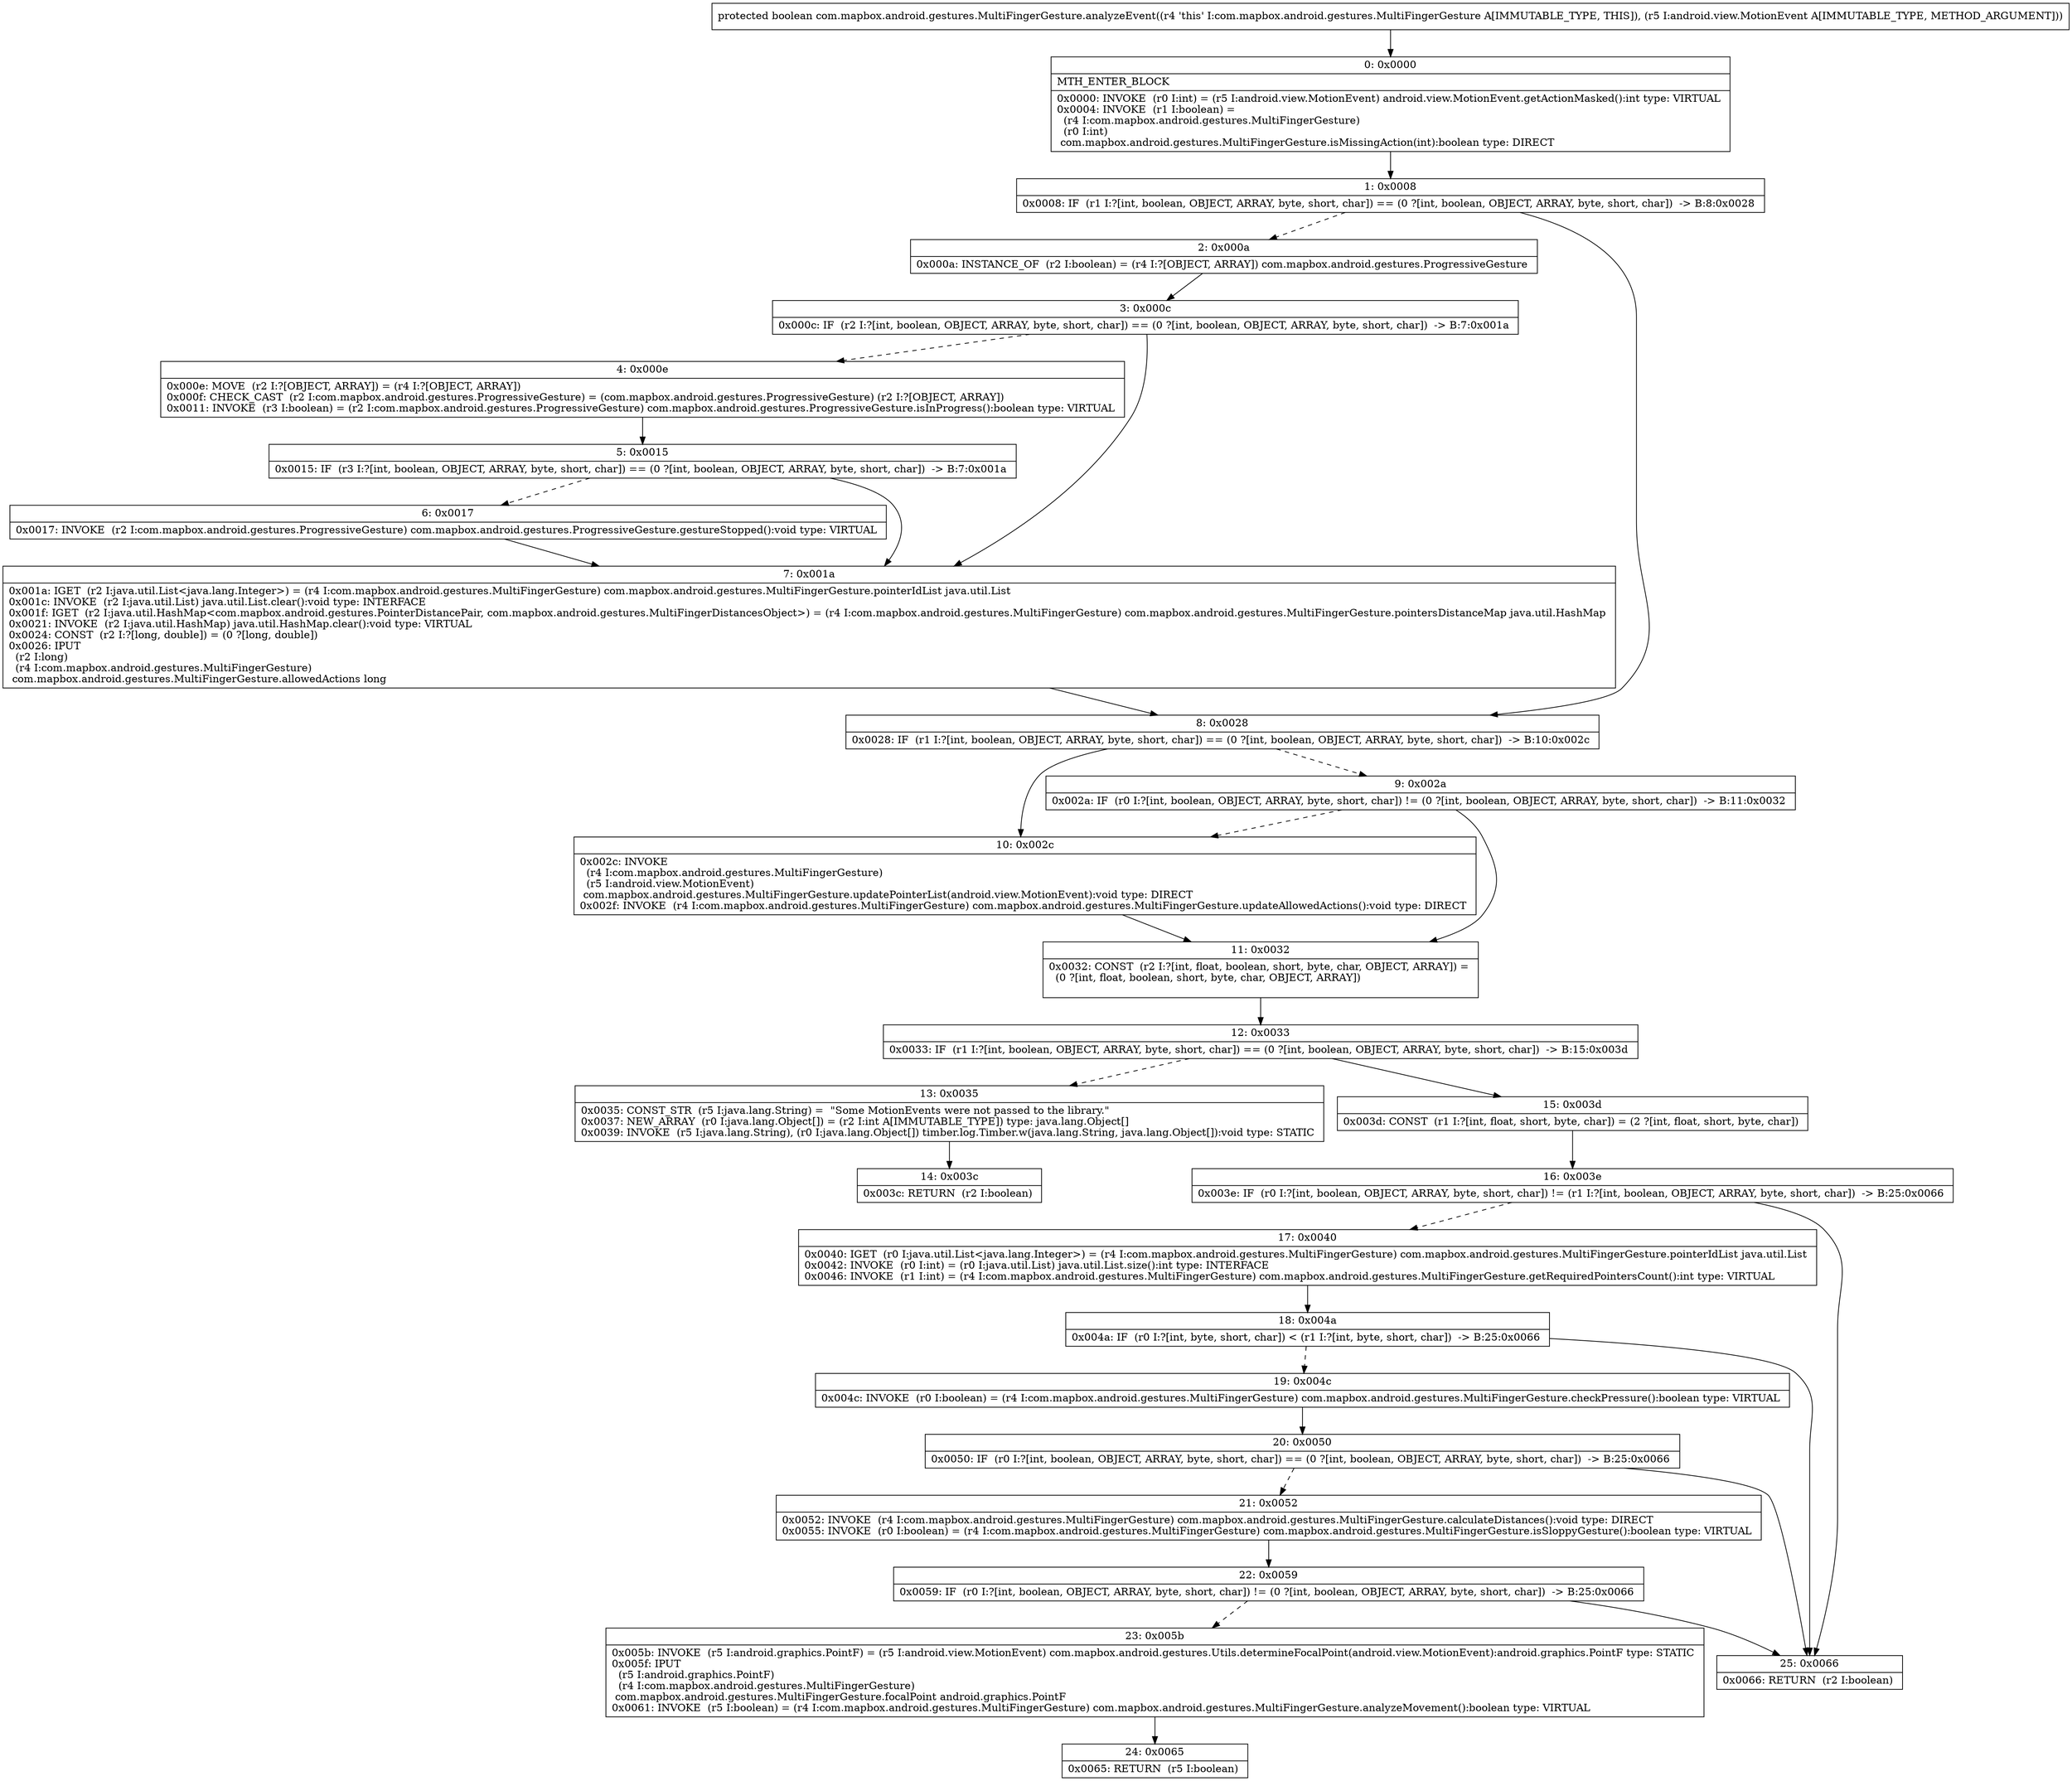 digraph "CFG forcom.mapbox.android.gestures.MultiFingerGesture.analyzeEvent(Landroid\/view\/MotionEvent;)Z" {
Node_0 [shape=record,label="{0\:\ 0x0000|MTH_ENTER_BLOCK\l|0x0000: INVOKE  (r0 I:int) = (r5 I:android.view.MotionEvent) android.view.MotionEvent.getActionMasked():int type: VIRTUAL \l0x0004: INVOKE  (r1 I:boolean) = \l  (r4 I:com.mapbox.android.gestures.MultiFingerGesture)\l  (r0 I:int)\l com.mapbox.android.gestures.MultiFingerGesture.isMissingAction(int):boolean type: DIRECT \l}"];
Node_1 [shape=record,label="{1\:\ 0x0008|0x0008: IF  (r1 I:?[int, boolean, OBJECT, ARRAY, byte, short, char]) == (0 ?[int, boolean, OBJECT, ARRAY, byte, short, char])  \-\> B:8:0x0028 \l}"];
Node_2 [shape=record,label="{2\:\ 0x000a|0x000a: INSTANCE_OF  (r2 I:boolean) = (r4 I:?[OBJECT, ARRAY]) com.mapbox.android.gestures.ProgressiveGesture \l}"];
Node_3 [shape=record,label="{3\:\ 0x000c|0x000c: IF  (r2 I:?[int, boolean, OBJECT, ARRAY, byte, short, char]) == (0 ?[int, boolean, OBJECT, ARRAY, byte, short, char])  \-\> B:7:0x001a \l}"];
Node_4 [shape=record,label="{4\:\ 0x000e|0x000e: MOVE  (r2 I:?[OBJECT, ARRAY]) = (r4 I:?[OBJECT, ARRAY]) \l0x000f: CHECK_CAST  (r2 I:com.mapbox.android.gestures.ProgressiveGesture) = (com.mapbox.android.gestures.ProgressiveGesture) (r2 I:?[OBJECT, ARRAY]) \l0x0011: INVOKE  (r3 I:boolean) = (r2 I:com.mapbox.android.gestures.ProgressiveGesture) com.mapbox.android.gestures.ProgressiveGesture.isInProgress():boolean type: VIRTUAL \l}"];
Node_5 [shape=record,label="{5\:\ 0x0015|0x0015: IF  (r3 I:?[int, boolean, OBJECT, ARRAY, byte, short, char]) == (0 ?[int, boolean, OBJECT, ARRAY, byte, short, char])  \-\> B:7:0x001a \l}"];
Node_6 [shape=record,label="{6\:\ 0x0017|0x0017: INVOKE  (r2 I:com.mapbox.android.gestures.ProgressiveGesture) com.mapbox.android.gestures.ProgressiveGesture.gestureStopped():void type: VIRTUAL \l}"];
Node_7 [shape=record,label="{7\:\ 0x001a|0x001a: IGET  (r2 I:java.util.List\<java.lang.Integer\>) = (r4 I:com.mapbox.android.gestures.MultiFingerGesture) com.mapbox.android.gestures.MultiFingerGesture.pointerIdList java.util.List \l0x001c: INVOKE  (r2 I:java.util.List) java.util.List.clear():void type: INTERFACE \l0x001f: IGET  (r2 I:java.util.HashMap\<com.mapbox.android.gestures.PointerDistancePair, com.mapbox.android.gestures.MultiFingerDistancesObject\>) = (r4 I:com.mapbox.android.gestures.MultiFingerGesture) com.mapbox.android.gestures.MultiFingerGesture.pointersDistanceMap java.util.HashMap \l0x0021: INVOKE  (r2 I:java.util.HashMap) java.util.HashMap.clear():void type: VIRTUAL \l0x0024: CONST  (r2 I:?[long, double]) = (0 ?[long, double]) \l0x0026: IPUT  \l  (r2 I:long)\l  (r4 I:com.mapbox.android.gestures.MultiFingerGesture)\l com.mapbox.android.gestures.MultiFingerGesture.allowedActions long \l}"];
Node_8 [shape=record,label="{8\:\ 0x0028|0x0028: IF  (r1 I:?[int, boolean, OBJECT, ARRAY, byte, short, char]) == (0 ?[int, boolean, OBJECT, ARRAY, byte, short, char])  \-\> B:10:0x002c \l}"];
Node_9 [shape=record,label="{9\:\ 0x002a|0x002a: IF  (r0 I:?[int, boolean, OBJECT, ARRAY, byte, short, char]) != (0 ?[int, boolean, OBJECT, ARRAY, byte, short, char])  \-\> B:11:0x0032 \l}"];
Node_10 [shape=record,label="{10\:\ 0x002c|0x002c: INVOKE  \l  (r4 I:com.mapbox.android.gestures.MultiFingerGesture)\l  (r5 I:android.view.MotionEvent)\l com.mapbox.android.gestures.MultiFingerGesture.updatePointerList(android.view.MotionEvent):void type: DIRECT \l0x002f: INVOKE  (r4 I:com.mapbox.android.gestures.MultiFingerGesture) com.mapbox.android.gestures.MultiFingerGesture.updateAllowedActions():void type: DIRECT \l}"];
Node_11 [shape=record,label="{11\:\ 0x0032|0x0032: CONST  (r2 I:?[int, float, boolean, short, byte, char, OBJECT, ARRAY]) = \l  (0 ?[int, float, boolean, short, byte, char, OBJECT, ARRAY])\l \l}"];
Node_12 [shape=record,label="{12\:\ 0x0033|0x0033: IF  (r1 I:?[int, boolean, OBJECT, ARRAY, byte, short, char]) == (0 ?[int, boolean, OBJECT, ARRAY, byte, short, char])  \-\> B:15:0x003d \l}"];
Node_13 [shape=record,label="{13\:\ 0x0035|0x0035: CONST_STR  (r5 I:java.lang.String) =  \"Some MotionEvents were not passed to the library.\" \l0x0037: NEW_ARRAY  (r0 I:java.lang.Object[]) = (r2 I:int A[IMMUTABLE_TYPE]) type: java.lang.Object[] \l0x0039: INVOKE  (r5 I:java.lang.String), (r0 I:java.lang.Object[]) timber.log.Timber.w(java.lang.String, java.lang.Object[]):void type: STATIC \l}"];
Node_14 [shape=record,label="{14\:\ 0x003c|0x003c: RETURN  (r2 I:boolean) \l}"];
Node_15 [shape=record,label="{15\:\ 0x003d|0x003d: CONST  (r1 I:?[int, float, short, byte, char]) = (2 ?[int, float, short, byte, char]) \l}"];
Node_16 [shape=record,label="{16\:\ 0x003e|0x003e: IF  (r0 I:?[int, boolean, OBJECT, ARRAY, byte, short, char]) != (r1 I:?[int, boolean, OBJECT, ARRAY, byte, short, char])  \-\> B:25:0x0066 \l}"];
Node_17 [shape=record,label="{17\:\ 0x0040|0x0040: IGET  (r0 I:java.util.List\<java.lang.Integer\>) = (r4 I:com.mapbox.android.gestures.MultiFingerGesture) com.mapbox.android.gestures.MultiFingerGesture.pointerIdList java.util.List \l0x0042: INVOKE  (r0 I:int) = (r0 I:java.util.List) java.util.List.size():int type: INTERFACE \l0x0046: INVOKE  (r1 I:int) = (r4 I:com.mapbox.android.gestures.MultiFingerGesture) com.mapbox.android.gestures.MultiFingerGesture.getRequiredPointersCount():int type: VIRTUAL \l}"];
Node_18 [shape=record,label="{18\:\ 0x004a|0x004a: IF  (r0 I:?[int, byte, short, char]) \< (r1 I:?[int, byte, short, char])  \-\> B:25:0x0066 \l}"];
Node_19 [shape=record,label="{19\:\ 0x004c|0x004c: INVOKE  (r0 I:boolean) = (r4 I:com.mapbox.android.gestures.MultiFingerGesture) com.mapbox.android.gestures.MultiFingerGesture.checkPressure():boolean type: VIRTUAL \l}"];
Node_20 [shape=record,label="{20\:\ 0x0050|0x0050: IF  (r0 I:?[int, boolean, OBJECT, ARRAY, byte, short, char]) == (0 ?[int, boolean, OBJECT, ARRAY, byte, short, char])  \-\> B:25:0x0066 \l}"];
Node_21 [shape=record,label="{21\:\ 0x0052|0x0052: INVOKE  (r4 I:com.mapbox.android.gestures.MultiFingerGesture) com.mapbox.android.gestures.MultiFingerGesture.calculateDistances():void type: DIRECT \l0x0055: INVOKE  (r0 I:boolean) = (r4 I:com.mapbox.android.gestures.MultiFingerGesture) com.mapbox.android.gestures.MultiFingerGesture.isSloppyGesture():boolean type: VIRTUAL \l}"];
Node_22 [shape=record,label="{22\:\ 0x0059|0x0059: IF  (r0 I:?[int, boolean, OBJECT, ARRAY, byte, short, char]) != (0 ?[int, boolean, OBJECT, ARRAY, byte, short, char])  \-\> B:25:0x0066 \l}"];
Node_23 [shape=record,label="{23\:\ 0x005b|0x005b: INVOKE  (r5 I:android.graphics.PointF) = (r5 I:android.view.MotionEvent) com.mapbox.android.gestures.Utils.determineFocalPoint(android.view.MotionEvent):android.graphics.PointF type: STATIC \l0x005f: IPUT  \l  (r5 I:android.graphics.PointF)\l  (r4 I:com.mapbox.android.gestures.MultiFingerGesture)\l com.mapbox.android.gestures.MultiFingerGesture.focalPoint android.graphics.PointF \l0x0061: INVOKE  (r5 I:boolean) = (r4 I:com.mapbox.android.gestures.MultiFingerGesture) com.mapbox.android.gestures.MultiFingerGesture.analyzeMovement():boolean type: VIRTUAL \l}"];
Node_24 [shape=record,label="{24\:\ 0x0065|0x0065: RETURN  (r5 I:boolean) \l}"];
Node_25 [shape=record,label="{25\:\ 0x0066|0x0066: RETURN  (r2 I:boolean) \l}"];
MethodNode[shape=record,label="{protected boolean com.mapbox.android.gestures.MultiFingerGesture.analyzeEvent((r4 'this' I:com.mapbox.android.gestures.MultiFingerGesture A[IMMUTABLE_TYPE, THIS]), (r5 I:android.view.MotionEvent A[IMMUTABLE_TYPE, METHOD_ARGUMENT])) }"];
MethodNode -> Node_0;
Node_0 -> Node_1;
Node_1 -> Node_2[style=dashed];
Node_1 -> Node_8;
Node_2 -> Node_3;
Node_3 -> Node_4[style=dashed];
Node_3 -> Node_7;
Node_4 -> Node_5;
Node_5 -> Node_6[style=dashed];
Node_5 -> Node_7;
Node_6 -> Node_7;
Node_7 -> Node_8;
Node_8 -> Node_9[style=dashed];
Node_8 -> Node_10;
Node_9 -> Node_10[style=dashed];
Node_9 -> Node_11;
Node_10 -> Node_11;
Node_11 -> Node_12;
Node_12 -> Node_13[style=dashed];
Node_12 -> Node_15;
Node_13 -> Node_14;
Node_15 -> Node_16;
Node_16 -> Node_17[style=dashed];
Node_16 -> Node_25;
Node_17 -> Node_18;
Node_18 -> Node_19[style=dashed];
Node_18 -> Node_25;
Node_19 -> Node_20;
Node_20 -> Node_21[style=dashed];
Node_20 -> Node_25;
Node_21 -> Node_22;
Node_22 -> Node_23[style=dashed];
Node_22 -> Node_25;
Node_23 -> Node_24;
}

